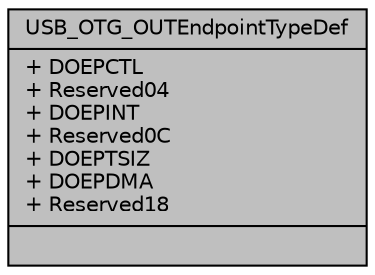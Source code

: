 digraph "USB_OTG_OUTEndpointTypeDef"
{
  edge [fontname="Helvetica",fontsize="10",labelfontname="Helvetica",labelfontsize="10"];
  node [fontname="Helvetica",fontsize="10",shape=record];
  Node1 [label="{USB_OTG_OUTEndpointTypeDef\n|+ DOEPCTL\l+ Reserved04\l+ DOEPINT\l+ Reserved0C\l+ DOEPTSIZ\l+ DOEPDMA\l+ Reserved18\l|}",height=0.2,width=0.4,color="black", fillcolor="grey75", style="filled", fontcolor="black"];
}
